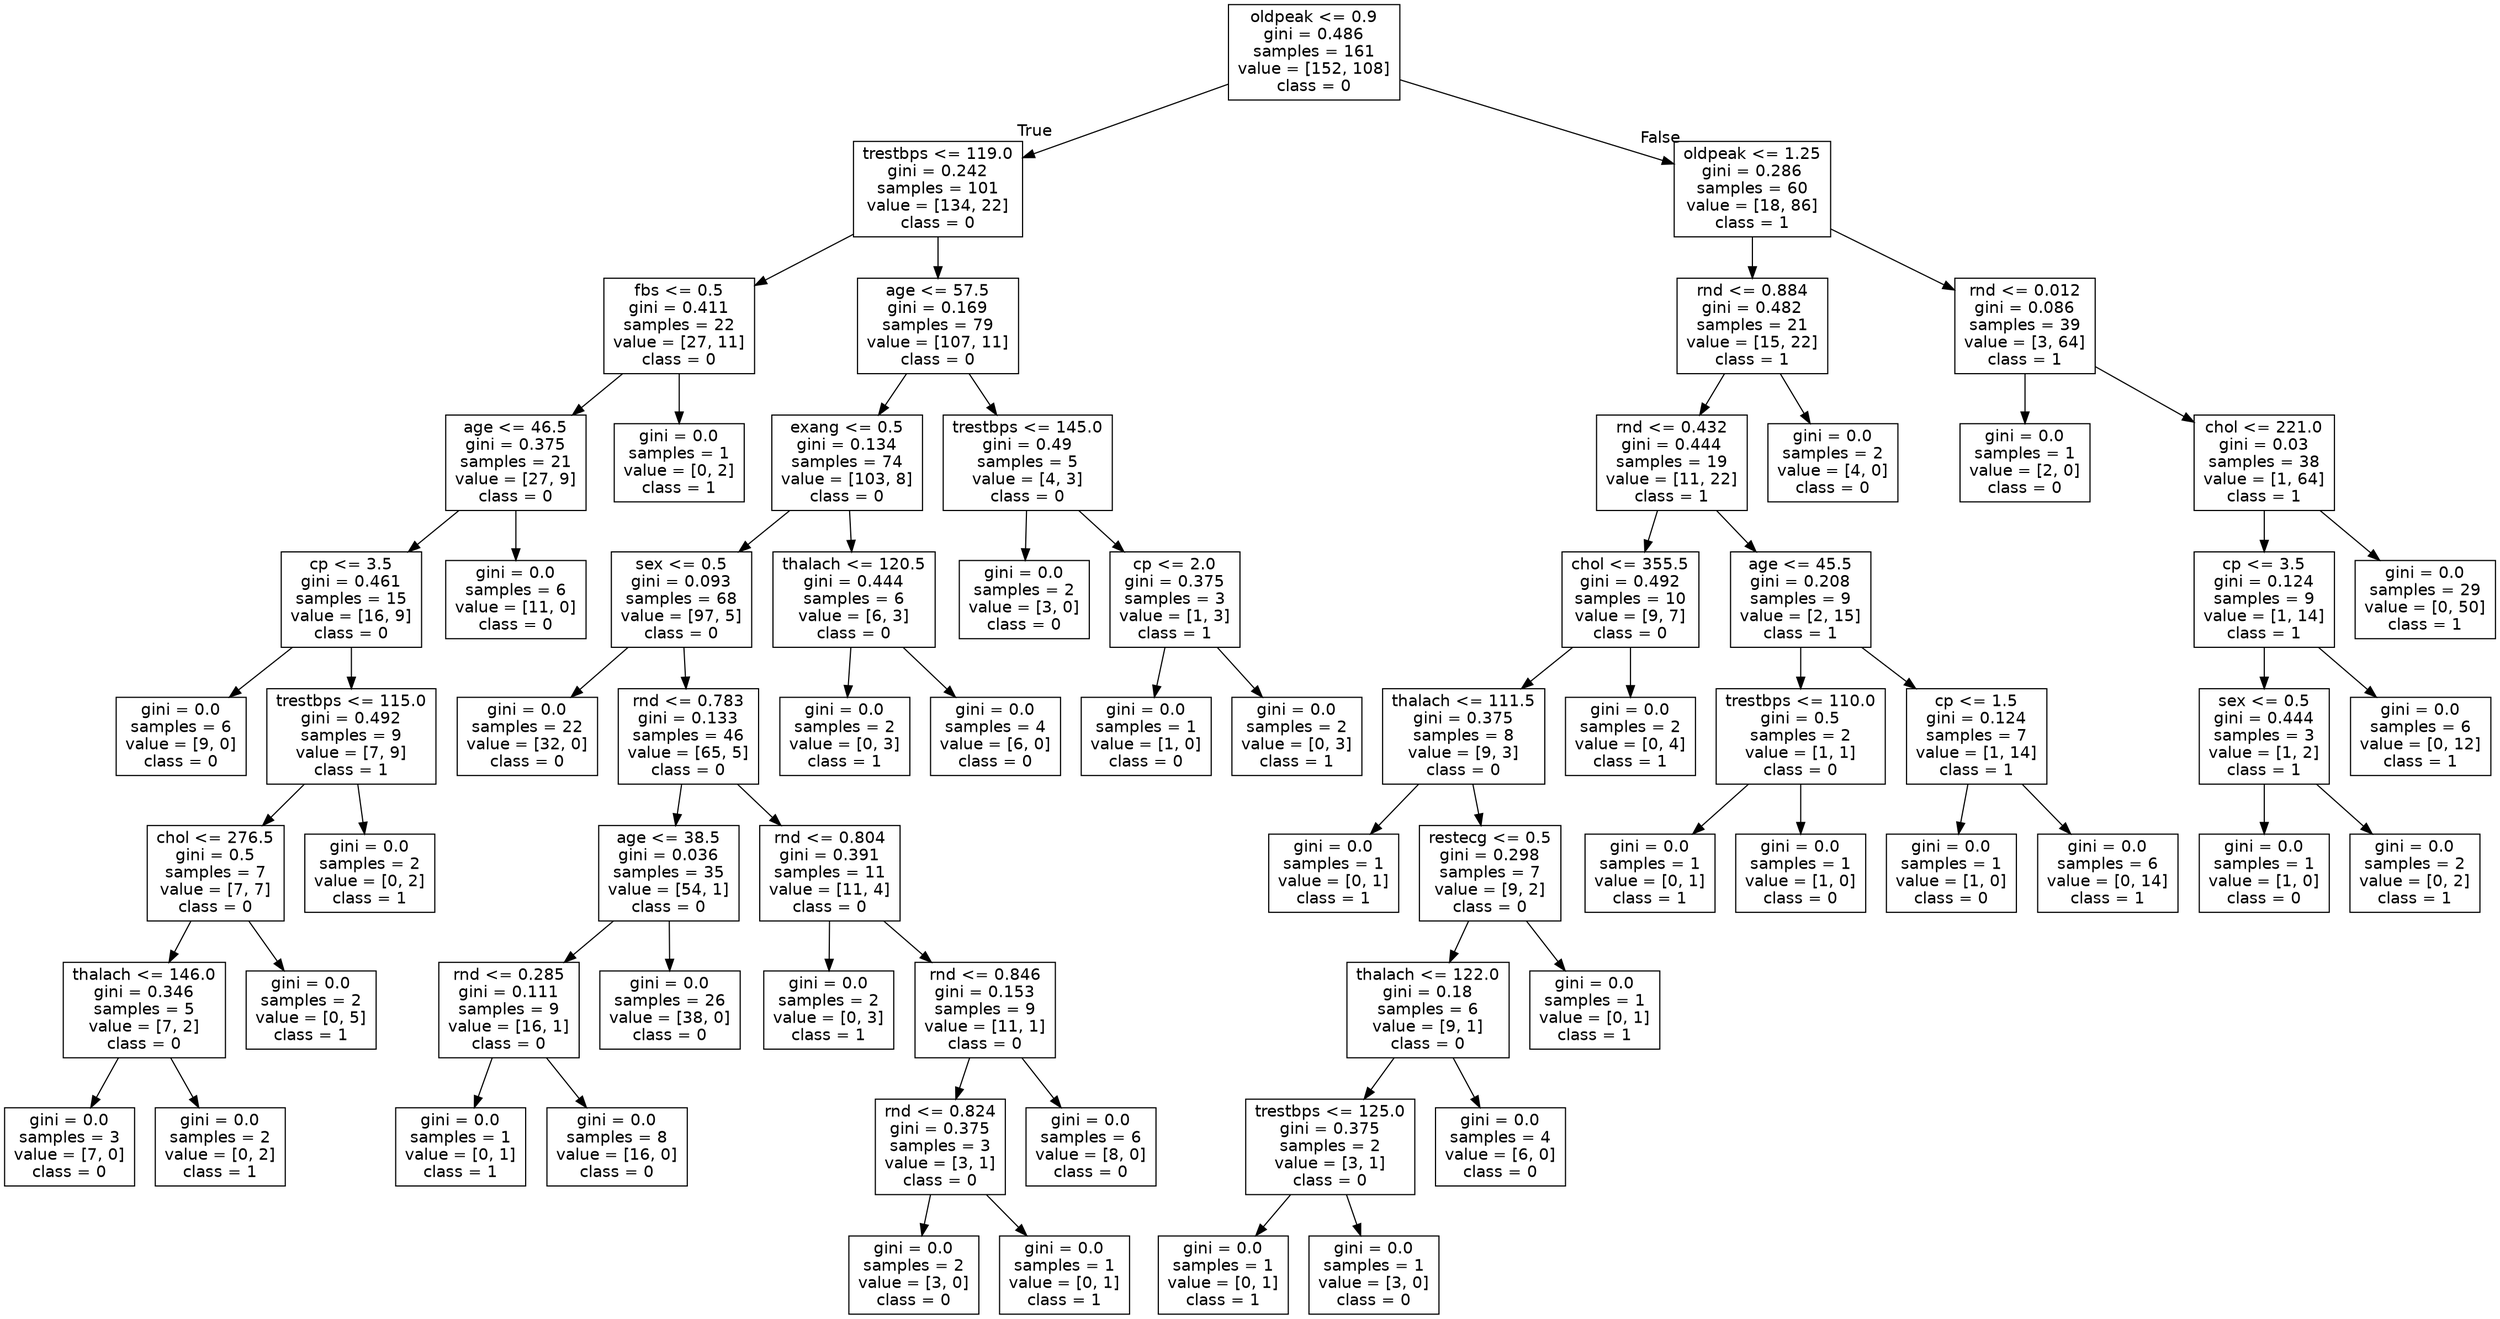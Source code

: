 digraph Tree {
node [shape=box, fontname="helvetica"] ;
edge [fontname="helvetica"] ;
0 [label="oldpeak <= 0.9\ngini = 0.486\nsamples = 161\nvalue = [152, 108]\nclass = 0"] ;
1 [label="trestbps <= 119.0\ngini = 0.242\nsamples = 101\nvalue = [134, 22]\nclass = 0"] ;
0 -> 1 [labeldistance=2.5, labelangle=45, headlabel="True"] ;
2 [label="fbs <= 0.5\ngini = 0.411\nsamples = 22\nvalue = [27, 11]\nclass = 0"] ;
1 -> 2 ;
3 [label="age <= 46.5\ngini = 0.375\nsamples = 21\nvalue = [27, 9]\nclass = 0"] ;
2 -> 3 ;
4 [label="cp <= 3.5\ngini = 0.461\nsamples = 15\nvalue = [16, 9]\nclass = 0"] ;
3 -> 4 ;
5 [label="gini = 0.0\nsamples = 6\nvalue = [9, 0]\nclass = 0"] ;
4 -> 5 ;
6 [label="trestbps <= 115.0\ngini = 0.492\nsamples = 9\nvalue = [7, 9]\nclass = 1"] ;
4 -> 6 ;
7 [label="chol <= 276.5\ngini = 0.5\nsamples = 7\nvalue = [7, 7]\nclass = 0"] ;
6 -> 7 ;
8 [label="thalach <= 146.0\ngini = 0.346\nsamples = 5\nvalue = [7, 2]\nclass = 0"] ;
7 -> 8 ;
9 [label="gini = 0.0\nsamples = 3\nvalue = [7, 0]\nclass = 0"] ;
8 -> 9 ;
10 [label="gini = 0.0\nsamples = 2\nvalue = [0, 2]\nclass = 1"] ;
8 -> 10 ;
11 [label="gini = 0.0\nsamples = 2\nvalue = [0, 5]\nclass = 1"] ;
7 -> 11 ;
12 [label="gini = 0.0\nsamples = 2\nvalue = [0, 2]\nclass = 1"] ;
6 -> 12 ;
13 [label="gini = 0.0\nsamples = 6\nvalue = [11, 0]\nclass = 0"] ;
3 -> 13 ;
14 [label="gini = 0.0\nsamples = 1\nvalue = [0, 2]\nclass = 1"] ;
2 -> 14 ;
15 [label="age <= 57.5\ngini = 0.169\nsamples = 79\nvalue = [107, 11]\nclass = 0"] ;
1 -> 15 ;
16 [label="exang <= 0.5\ngini = 0.134\nsamples = 74\nvalue = [103, 8]\nclass = 0"] ;
15 -> 16 ;
17 [label="sex <= 0.5\ngini = 0.093\nsamples = 68\nvalue = [97, 5]\nclass = 0"] ;
16 -> 17 ;
18 [label="gini = 0.0\nsamples = 22\nvalue = [32, 0]\nclass = 0"] ;
17 -> 18 ;
19 [label="rnd <= 0.783\ngini = 0.133\nsamples = 46\nvalue = [65, 5]\nclass = 0"] ;
17 -> 19 ;
20 [label="age <= 38.5\ngini = 0.036\nsamples = 35\nvalue = [54, 1]\nclass = 0"] ;
19 -> 20 ;
21 [label="rnd <= 0.285\ngini = 0.111\nsamples = 9\nvalue = [16, 1]\nclass = 0"] ;
20 -> 21 ;
22 [label="gini = 0.0\nsamples = 1\nvalue = [0, 1]\nclass = 1"] ;
21 -> 22 ;
23 [label="gini = 0.0\nsamples = 8\nvalue = [16, 0]\nclass = 0"] ;
21 -> 23 ;
24 [label="gini = 0.0\nsamples = 26\nvalue = [38, 0]\nclass = 0"] ;
20 -> 24 ;
25 [label="rnd <= 0.804\ngini = 0.391\nsamples = 11\nvalue = [11, 4]\nclass = 0"] ;
19 -> 25 ;
26 [label="gini = 0.0\nsamples = 2\nvalue = [0, 3]\nclass = 1"] ;
25 -> 26 ;
27 [label="rnd <= 0.846\ngini = 0.153\nsamples = 9\nvalue = [11, 1]\nclass = 0"] ;
25 -> 27 ;
28 [label="rnd <= 0.824\ngini = 0.375\nsamples = 3\nvalue = [3, 1]\nclass = 0"] ;
27 -> 28 ;
29 [label="gini = 0.0\nsamples = 2\nvalue = [3, 0]\nclass = 0"] ;
28 -> 29 ;
30 [label="gini = 0.0\nsamples = 1\nvalue = [0, 1]\nclass = 1"] ;
28 -> 30 ;
31 [label="gini = 0.0\nsamples = 6\nvalue = [8, 0]\nclass = 0"] ;
27 -> 31 ;
32 [label="thalach <= 120.5\ngini = 0.444\nsamples = 6\nvalue = [6, 3]\nclass = 0"] ;
16 -> 32 ;
33 [label="gini = 0.0\nsamples = 2\nvalue = [0, 3]\nclass = 1"] ;
32 -> 33 ;
34 [label="gini = 0.0\nsamples = 4\nvalue = [6, 0]\nclass = 0"] ;
32 -> 34 ;
35 [label="trestbps <= 145.0\ngini = 0.49\nsamples = 5\nvalue = [4, 3]\nclass = 0"] ;
15 -> 35 ;
36 [label="gini = 0.0\nsamples = 2\nvalue = [3, 0]\nclass = 0"] ;
35 -> 36 ;
37 [label="cp <= 2.0\ngini = 0.375\nsamples = 3\nvalue = [1, 3]\nclass = 1"] ;
35 -> 37 ;
38 [label="gini = 0.0\nsamples = 1\nvalue = [1, 0]\nclass = 0"] ;
37 -> 38 ;
39 [label="gini = 0.0\nsamples = 2\nvalue = [0, 3]\nclass = 1"] ;
37 -> 39 ;
40 [label="oldpeak <= 1.25\ngini = 0.286\nsamples = 60\nvalue = [18, 86]\nclass = 1"] ;
0 -> 40 [labeldistance=2.5, labelangle=-45, headlabel="False"] ;
41 [label="rnd <= 0.884\ngini = 0.482\nsamples = 21\nvalue = [15, 22]\nclass = 1"] ;
40 -> 41 ;
42 [label="rnd <= 0.432\ngini = 0.444\nsamples = 19\nvalue = [11, 22]\nclass = 1"] ;
41 -> 42 ;
43 [label="chol <= 355.5\ngini = 0.492\nsamples = 10\nvalue = [9, 7]\nclass = 0"] ;
42 -> 43 ;
44 [label="thalach <= 111.5\ngini = 0.375\nsamples = 8\nvalue = [9, 3]\nclass = 0"] ;
43 -> 44 ;
45 [label="gini = 0.0\nsamples = 1\nvalue = [0, 1]\nclass = 1"] ;
44 -> 45 ;
46 [label="restecg <= 0.5\ngini = 0.298\nsamples = 7\nvalue = [9, 2]\nclass = 0"] ;
44 -> 46 ;
47 [label="thalach <= 122.0\ngini = 0.18\nsamples = 6\nvalue = [9, 1]\nclass = 0"] ;
46 -> 47 ;
48 [label="trestbps <= 125.0\ngini = 0.375\nsamples = 2\nvalue = [3, 1]\nclass = 0"] ;
47 -> 48 ;
49 [label="gini = 0.0\nsamples = 1\nvalue = [0, 1]\nclass = 1"] ;
48 -> 49 ;
50 [label="gini = 0.0\nsamples = 1\nvalue = [3, 0]\nclass = 0"] ;
48 -> 50 ;
51 [label="gini = 0.0\nsamples = 4\nvalue = [6, 0]\nclass = 0"] ;
47 -> 51 ;
52 [label="gini = 0.0\nsamples = 1\nvalue = [0, 1]\nclass = 1"] ;
46 -> 52 ;
53 [label="gini = 0.0\nsamples = 2\nvalue = [0, 4]\nclass = 1"] ;
43 -> 53 ;
54 [label="age <= 45.5\ngini = 0.208\nsamples = 9\nvalue = [2, 15]\nclass = 1"] ;
42 -> 54 ;
55 [label="trestbps <= 110.0\ngini = 0.5\nsamples = 2\nvalue = [1, 1]\nclass = 0"] ;
54 -> 55 ;
56 [label="gini = 0.0\nsamples = 1\nvalue = [0, 1]\nclass = 1"] ;
55 -> 56 ;
57 [label="gini = 0.0\nsamples = 1\nvalue = [1, 0]\nclass = 0"] ;
55 -> 57 ;
58 [label="cp <= 1.5\ngini = 0.124\nsamples = 7\nvalue = [1, 14]\nclass = 1"] ;
54 -> 58 ;
59 [label="gini = 0.0\nsamples = 1\nvalue = [1, 0]\nclass = 0"] ;
58 -> 59 ;
60 [label="gini = 0.0\nsamples = 6\nvalue = [0, 14]\nclass = 1"] ;
58 -> 60 ;
61 [label="gini = 0.0\nsamples = 2\nvalue = [4, 0]\nclass = 0"] ;
41 -> 61 ;
62 [label="rnd <= 0.012\ngini = 0.086\nsamples = 39\nvalue = [3, 64]\nclass = 1"] ;
40 -> 62 ;
63 [label="gini = 0.0\nsamples = 1\nvalue = [2, 0]\nclass = 0"] ;
62 -> 63 ;
64 [label="chol <= 221.0\ngini = 0.03\nsamples = 38\nvalue = [1, 64]\nclass = 1"] ;
62 -> 64 ;
65 [label="cp <= 3.5\ngini = 0.124\nsamples = 9\nvalue = [1, 14]\nclass = 1"] ;
64 -> 65 ;
66 [label="sex <= 0.5\ngini = 0.444\nsamples = 3\nvalue = [1, 2]\nclass = 1"] ;
65 -> 66 ;
67 [label="gini = 0.0\nsamples = 1\nvalue = [1, 0]\nclass = 0"] ;
66 -> 67 ;
68 [label="gini = 0.0\nsamples = 2\nvalue = [0, 2]\nclass = 1"] ;
66 -> 68 ;
69 [label="gini = 0.0\nsamples = 6\nvalue = [0, 12]\nclass = 1"] ;
65 -> 69 ;
70 [label="gini = 0.0\nsamples = 29\nvalue = [0, 50]\nclass = 1"] ;
64 -> 70 ;
}